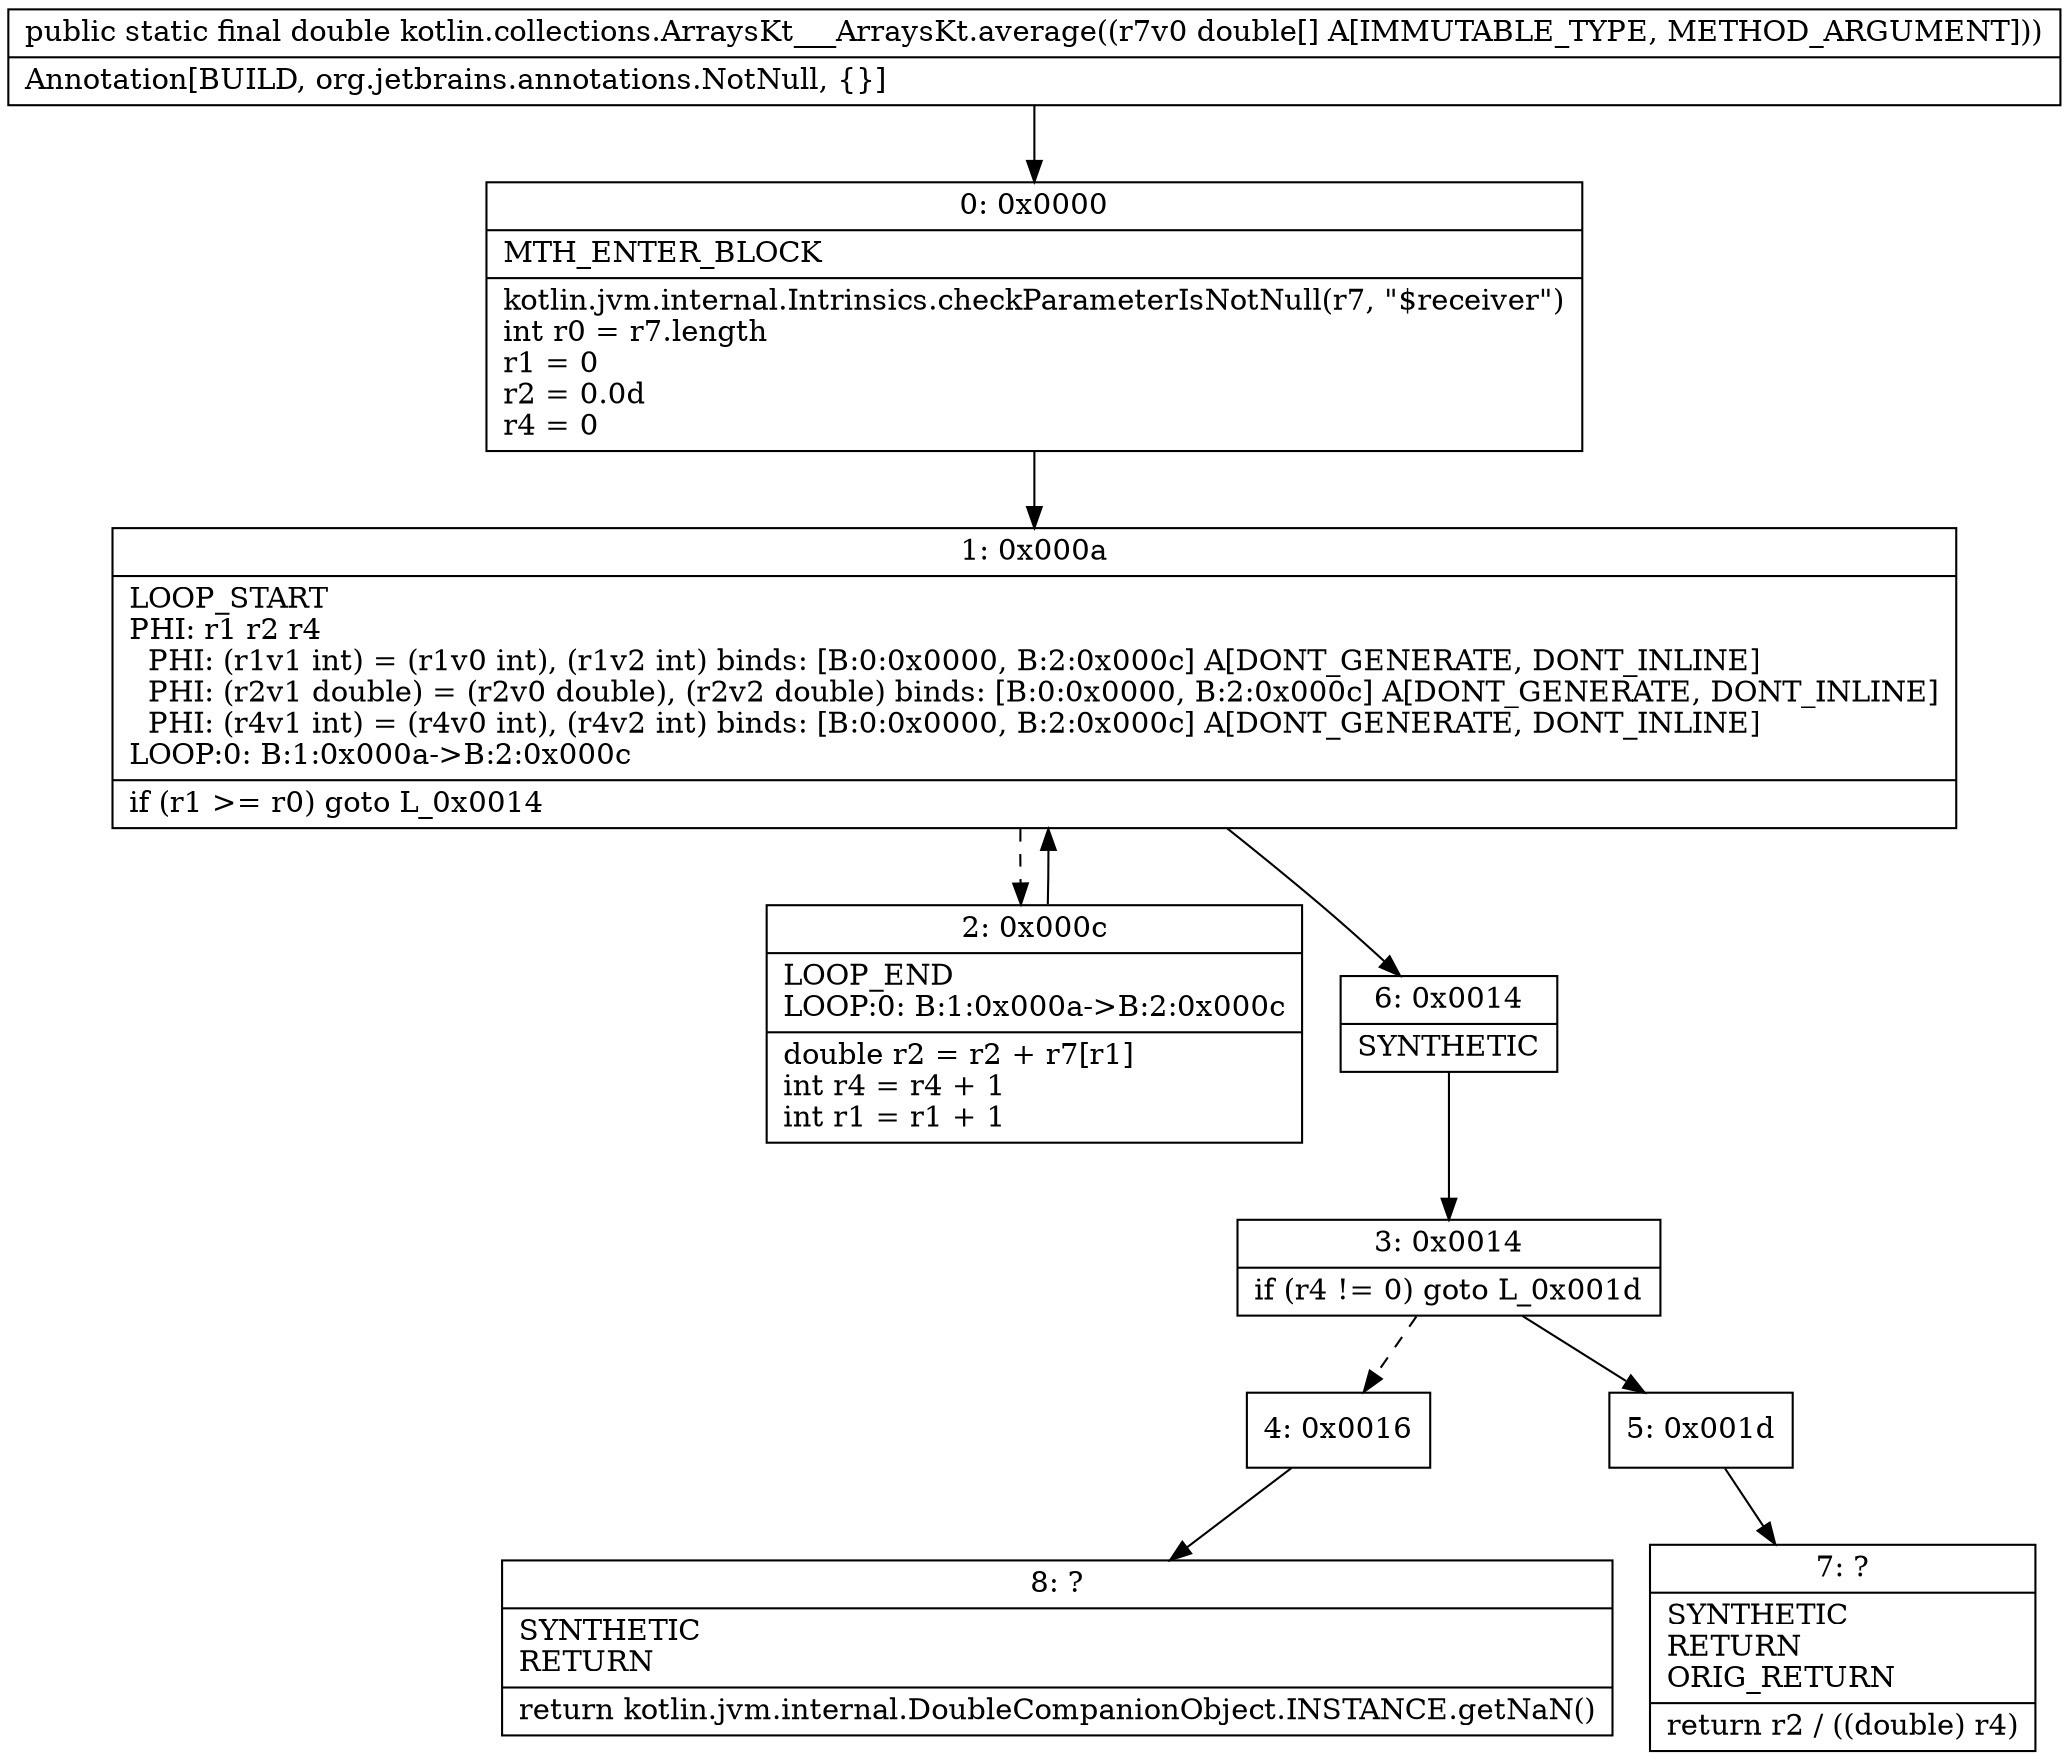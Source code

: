 digraph "CFG forkotlin.collections.ArraysKt___ArraysKt.average([D)D" {
Node_0 [shape=record,label="{0\:\ 0x0000|MTH_ENTER_BLOCK\l|kotlin.jvm.internal.Intrinsics.checkParameterIsNotNull(r7, \"$receiver\")\lint r0 = r7.length\lr1 = 0\lr2 = 0.0d\lr4 = 0\l}"];
Node_1 [shape=record,label="{1\:\ 0x000a|LOOP_START\lPHI: r1 r2 r4 \l  PHI: (r1v1 int) = (r1v0 int), (r1v2 int) binds: [B:0:0x0000, B:2:0x000c] A[DONT_GENERATE, DONT_INLINE]\l  PHI: (r2v1 double) = (r2v0 double), (r2v2 double) binds: [B:0:0x0000, B:2:0x000c] A[DONT_GENERATE, DONT_INLINE]\l  PHI: (r4v1 int) = (r4v0 int), (r4v2 int) binds: [B:0:0x0000, B:2:0x000c] A[DONT_GENERATE, DONT_INLINE]\lLOOP:0: B:1:0x000a\-\>B:2:0x000c\l|if (r1 \>= r0) goto L_0x0014\l}"];
Node_2 [shape=record,label="{2\:\ 0x000c|LOOP_END\lLOOP:0: B:1:0x000a\-\>B:2:0x000c\l|double r2 = r2 + r7[r1]\lint r4 = r4 + 1\lint r1 = r1 + 1\l}"];
Node_3 [shape=record,label="{3\:\ 0x0014|if (r4 != 0) goto L_0x001d\l}"];
Node_4 [shape=record,label="{4\:\ 0x0016}"];
Node_5 [shape=record,label="{5\:\ 0x001d}"];
Node_6 [shape=record,label="{6\:\ 0x0014|SYNTHETIC\l}"];
Node_7 [shape=record,label="{7\:\ ?|SYNTHETIC\lRETURN\lORIG_RETURN\l|return r2 \/ ((double) r4)\l}"];
Node_8 [shape=record,label="{8\:\ ?|SYNTHETIC\lRETURN\l|return kotlin.jvm.internal.DoubleCompanionObject.INSTANCE.getNaN()\l}"];
MethodNode[shape=record,label="{public static final double kotlin.collections.ArraysKt___ArraysKt.average((r7v0 double[] A[IMMUTABLE_TYPE, METHOD_ARGUMENT]))  | Annotation[BUILD, org.jetbrains.annotations.NotNull, \{\}]\l}"];
MethodNode -> Node_0;
Node_0 -> Node_1;
Node_1 -> Node_2[style=dashed];
Node_1 -> Node_6;
Node_2 -> Node_1;
Node_3 -> Node_4[style=dashed];
Node_3 -> Node_5;
Node_4 -> Node_8;
Node_5 -> Node_7;
Node_6 -> Node_3;
}

